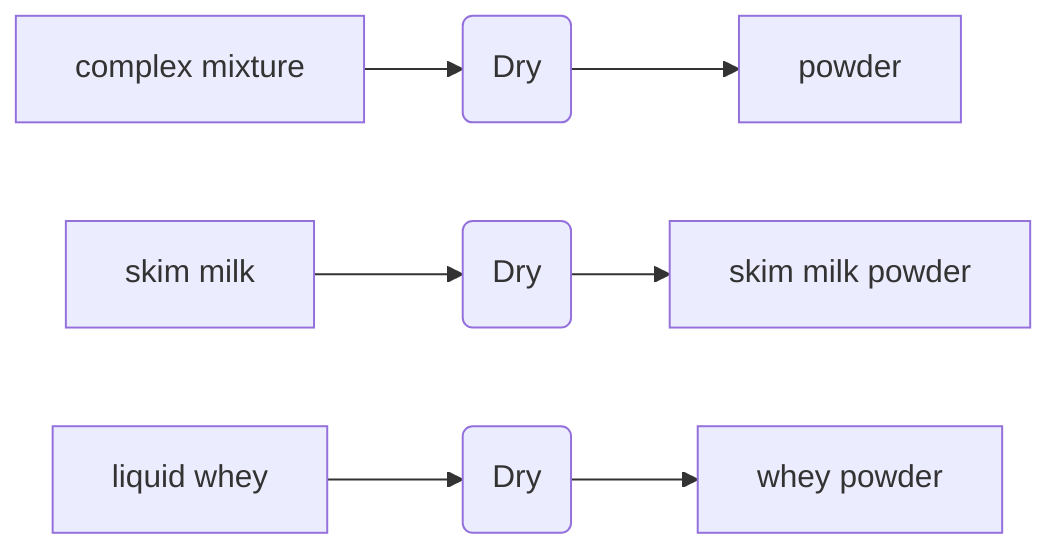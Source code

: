 flowchart LR

A[|borders:n|complex mixture] --> B(Dry) --> C[|borders:n|powder] 
D[|borders:n|skim milk] --> E(Dry) --> F[|borders:n|skim milk powder] 
G[|borders:n|liquid whey] --> H(Dry) --> I[|borders:n|whey powder]